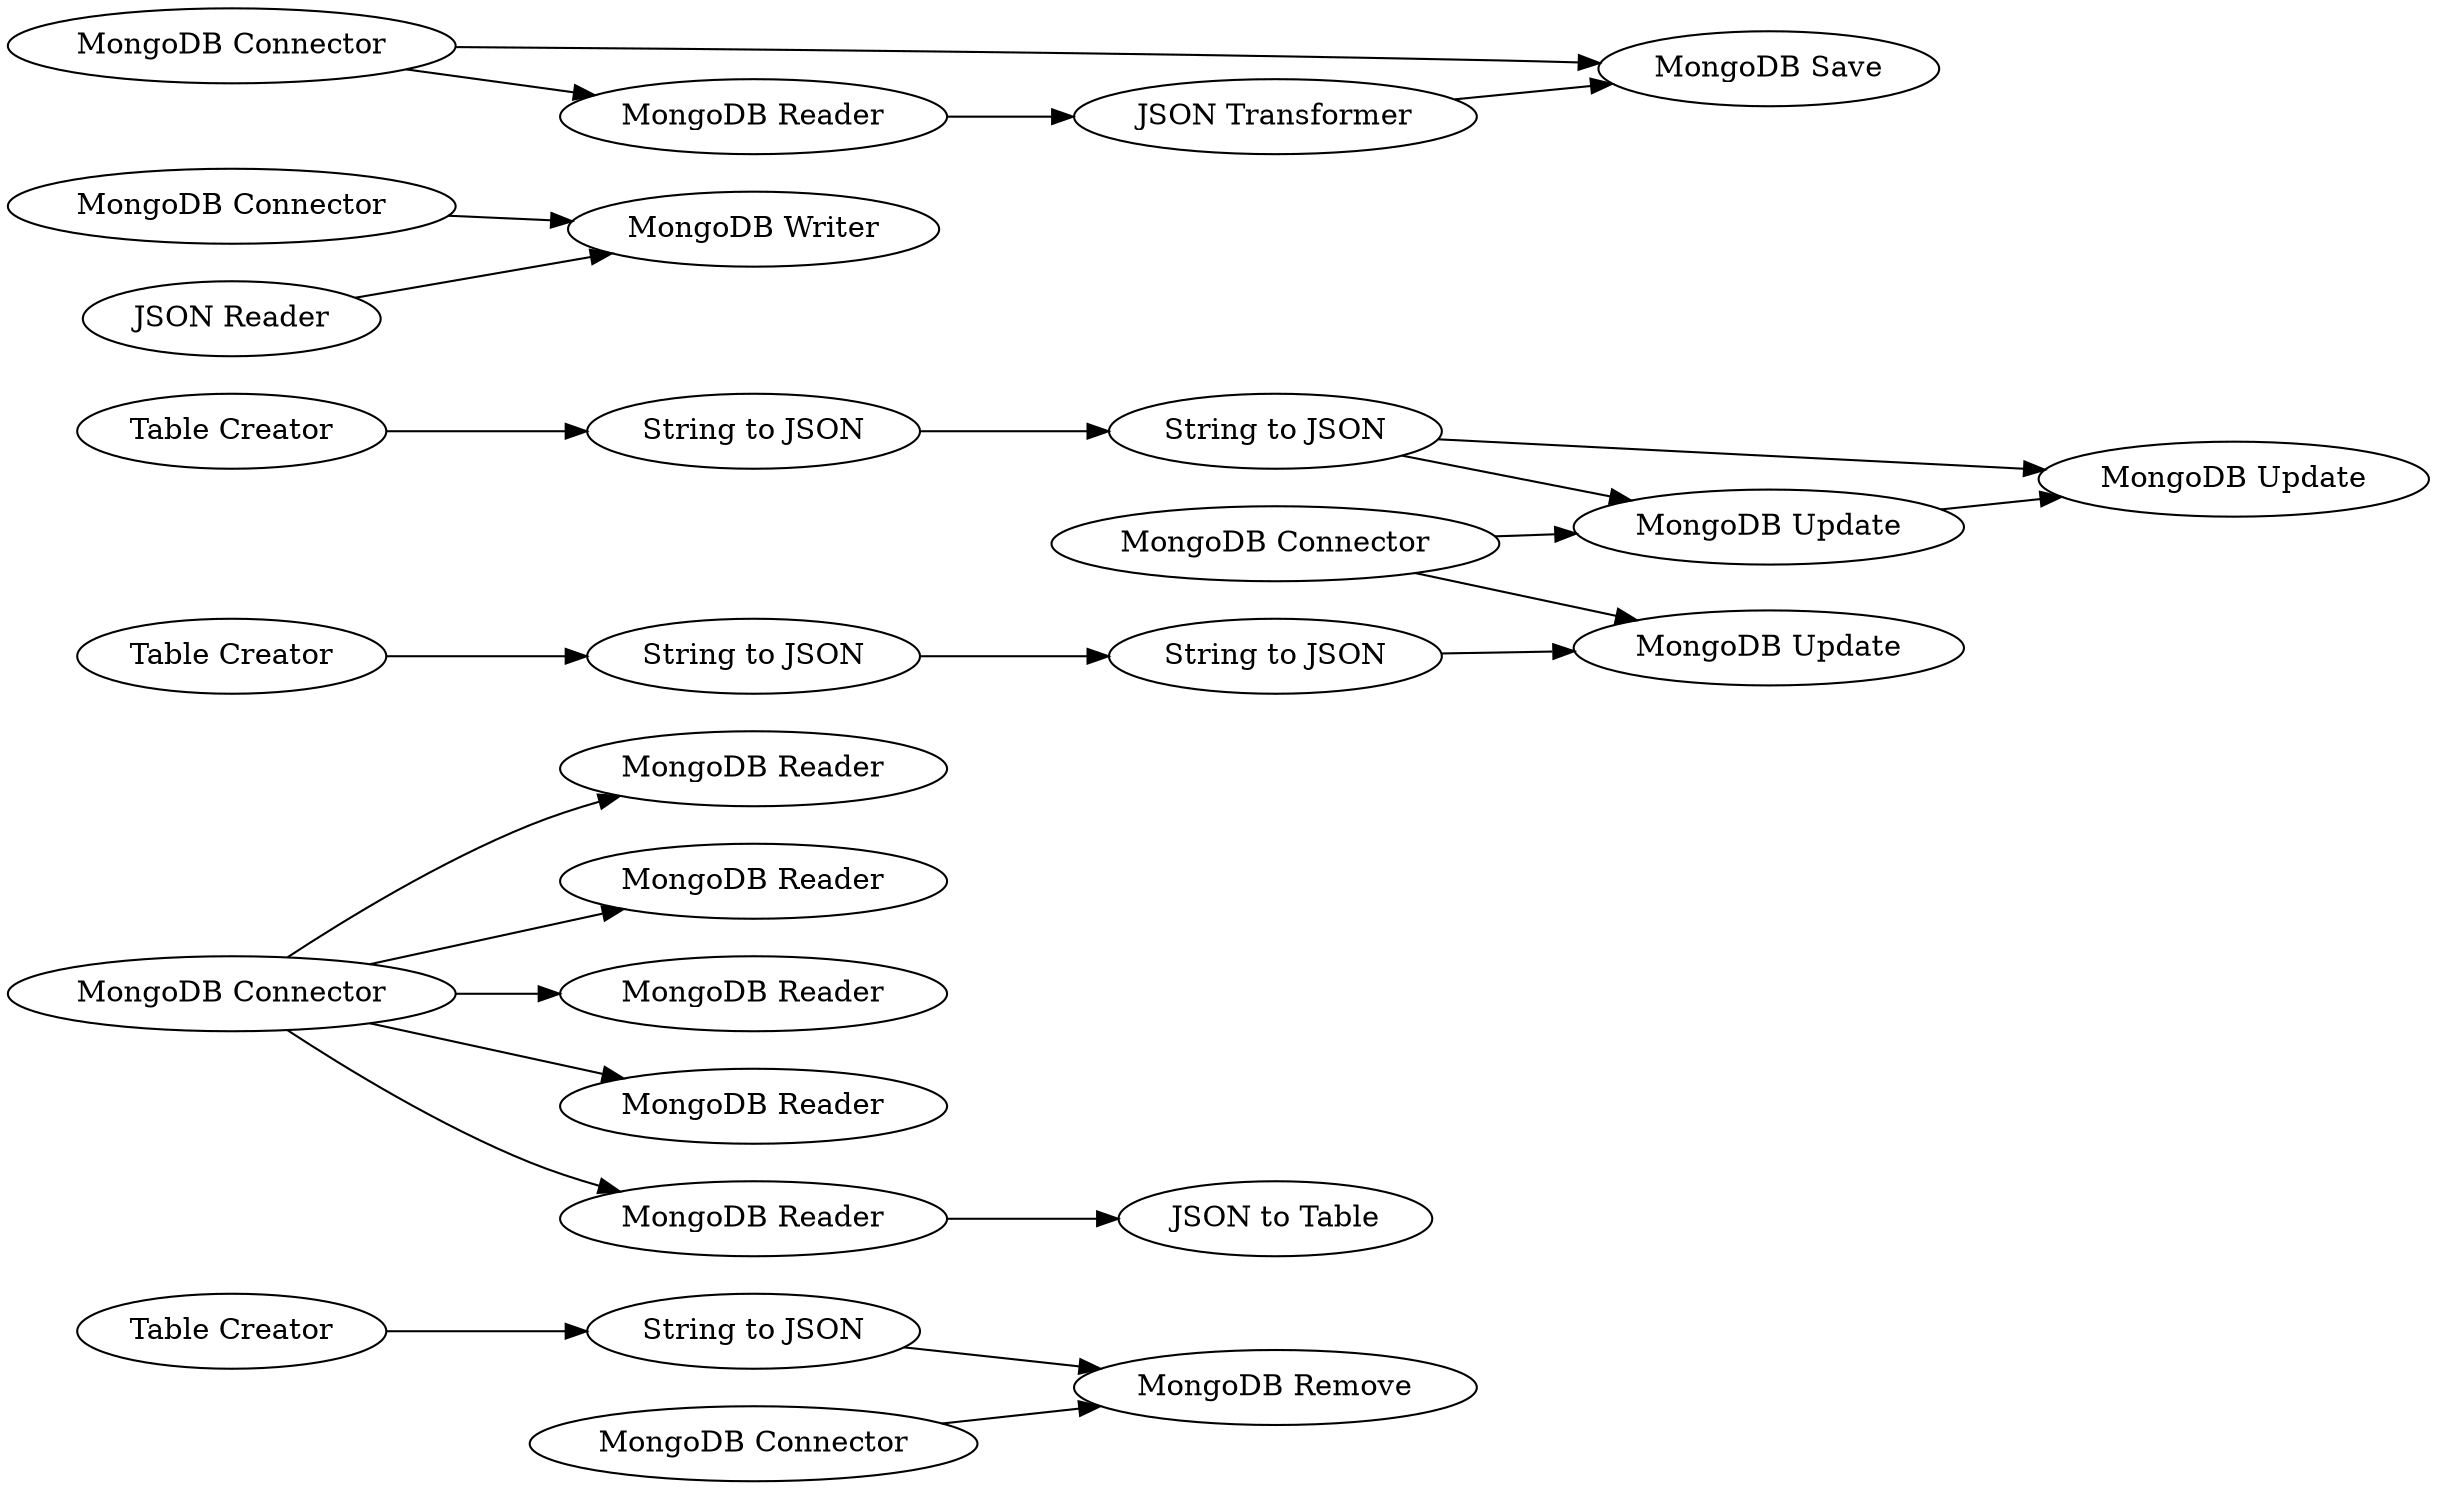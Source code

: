 digraph {
	2 [label="MongoDB Remove"]
	3 [label="MongoDB Reader"]
	4 [label="MongoDB Update"]
	5 [label="MongoDB Writer"]
	6 [label="MongoDB Connector"]
	33 [label="JSON Reader"]
	36 [label="MongoDB Save"]
	39 [label="Table Creator"]
	40 [label="String to JSON"]
	42 [label="String to JSON"]
	43 [label="Table Creator"]
	44 [label="String to JSON"]
	64 [label="MongoDB Reader"]
	65 [label="MongoDB Reader"]
	66 [label="MongoDB Connector"]
	67 [label="MongoDB Reader"]
	68 [label="JSON to Table"]
	69 [label="MongoDB Reader"]
	70 [label="MongoDB Connector"]
	71 [label="MongoDB Connector"]
	73 [label="MongoDB Connector"]
	74 [label="MongoDB Reader"]
	76 [label="JSON Transformer"]
	77 [label="MongoDB Update"]
	78 [label="MongoDB Update"]
	79 [label="Table Creator"]
	80 [label="String to JSON"]
	81 [label="String to JSON"]
	4 -> 78
	6 -> 5
	33 -> 5
	39 -> 40
	40 -> 2
	42 -> 44
	43 -> 42
	44 -> 78
	44 -> 4
	66 -> 3
	66 -> 67
	66 -> 64
	66 -> 65
	66 -> 69
	69 -> 68
	70 -> 4
	70 -> 77
	71 -> 2
	73 -> 74
	73 -> 36
	74 -> 76
	76 -> 36
	79 -> 80
	80 -> 81
	81 -> 77
	rankdir=LR
}

